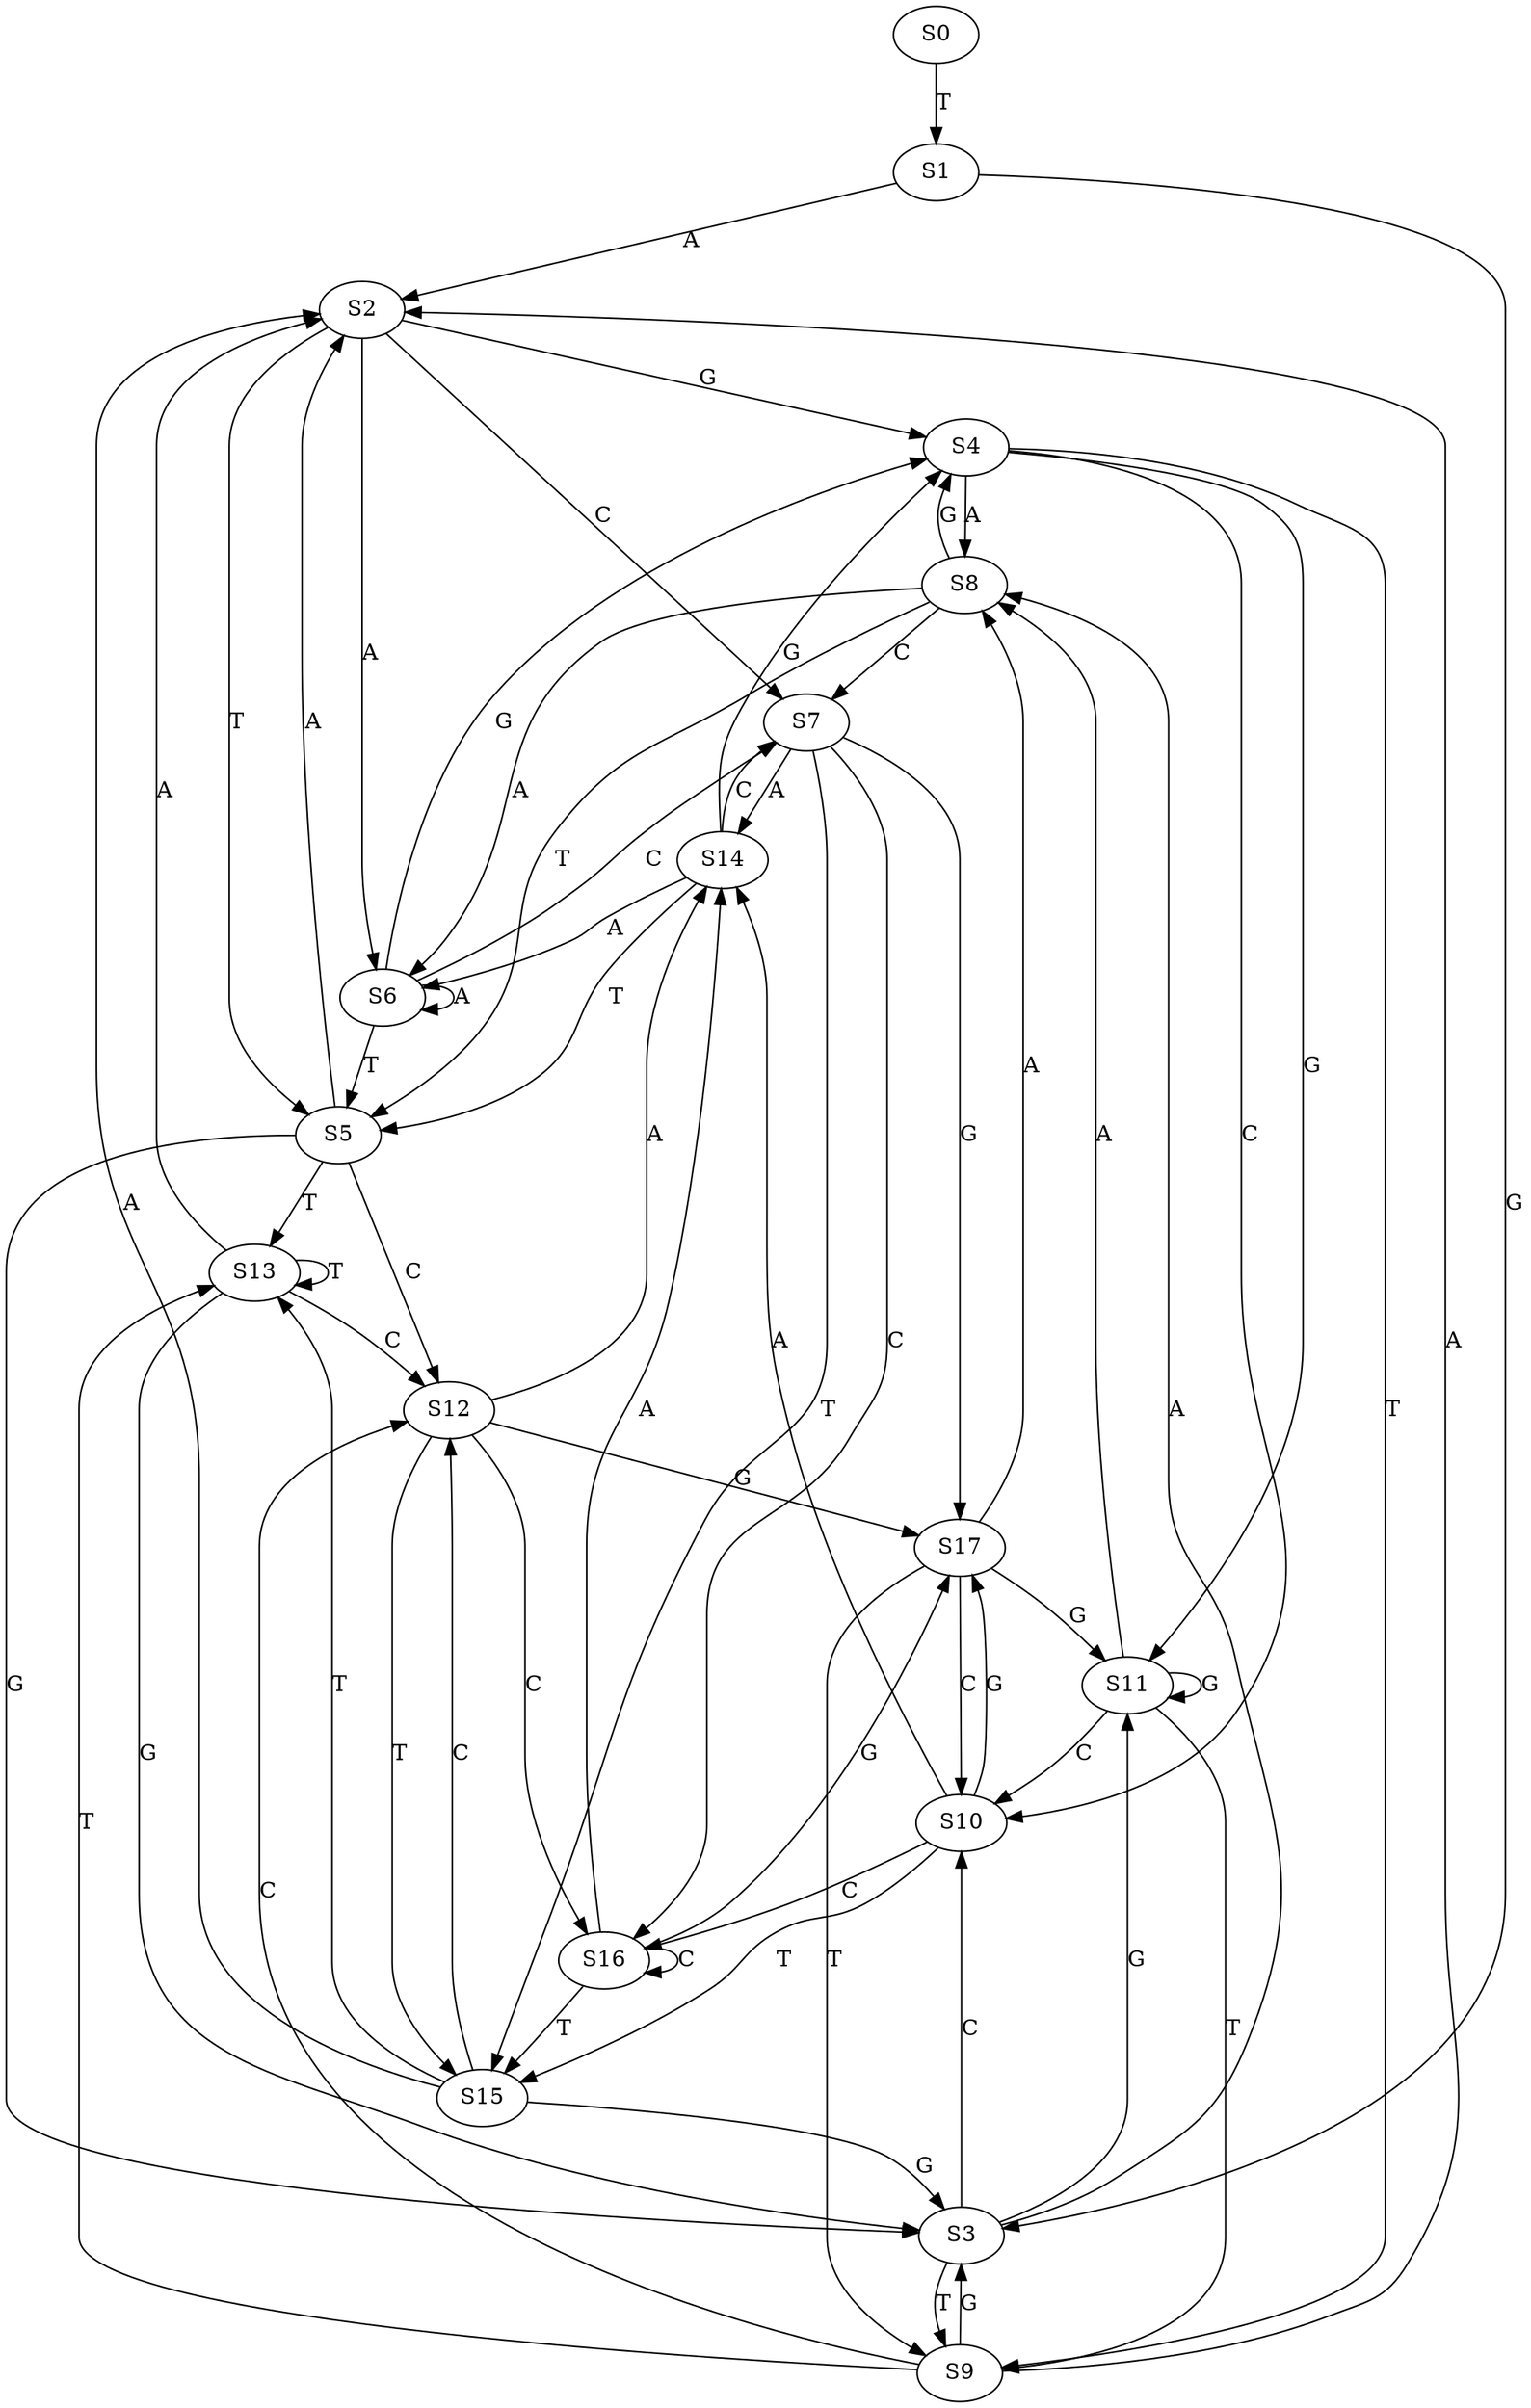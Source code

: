 strict digraph  {
	S0 -> S1 [ label = T ];
	S1 -> S2 [ label = A ];
	S1 -> S3 [ label = G ];
	S2 -> S4 [ label = G ];
	S2 -> S5 [ label = T ];
	S2 -> S6 [ label = A ];
	S2 -> S7 [ label = C ];
	S3 -> S8 [ label = A ];
	S3 -> S9 [ label = T ];
	S3 -> S10 [ label = C ];
	S3 -> S11 [ label = G ];
	S4 -> S9 [ label = T ];
	S4 -> S11 [ label = G ];
	S4 -> S8 [ label = A ];
	S4 -> S10 [ label = C ];
	S5 -> S2 [ label = A ];
	S5 -> S12 [ label = C ];
	S5 -> S13 [ label = T ];
	S5 -> S3 [ label = G ];
	S6 -> S5 [ label = T ];
	S6 -> S7 [ label = C ];
	S6 -> S4 [ label = G ];
	S6 -> S6 [ label = A ];
	S7 -> S14 [ label = A ];
	S7 -> S15 [ label = T ];
	S7 -> S16 [ label = C ];
	S7 -> S17 [ label = G ];
	S8 -> S4 [ label = G ];
	S8 -> S6 [ label = A ];
	S8 -> S7 [ label = C ];
	S8 -> S5 [ label = T ];
	S9 -> S2 [ label = A ];
	S9 -> S12 [ label = C ];
	S9 -> S3 [ label = G ];
	S9 -> S13 [ label = T ];
	S10 -> S16 [ label = C ];
	S10 -> S15 [ label = T ];
	S10 -> S17 [ label = G ];
	S10 -> S14 [ label = A ];
	S11 -> S8 [ label = A ];
	S11 -> S9 [ label = T ];
	S11 -> S11 [ label = G ];
	S11 -> S10 [ label = C ];
	S12 -> S15 [ label = T ];
	S12 -> S17 [ label = G ];
	S12 -> S16 [ label = C ];
	S12 -> S14 [ label = A ];
	S13 -> S12 [ label = C ];
	S13 -> S3 [ label = G ];
	S13 -> S2 [ label = A ];
	S13 -> S13 [ label = T ];
	S14 -> S4 [ label = G ];
	S14 -> S5 [ label = T ];
	S14 -> S7 [ label = C ];
	S14 -> S6 [ label = A ];
	S15 -> S3 [ label = G ];
	S15 -> S12 [ label = C ];
	S15 -> S2 [ label = A ];
	S15 -> S13 [ label = T ];
	S16 -> S17 [ label = G ];
	S16 -> S16 [ label = C ];
	S16 -> S14 [ label = A ];
	S16 -> S15 [ label = T ];
	S17 -> S11 [ label = G ];
	S17 -> S9 [ label = T ];
	S17 -> S8 [ label = A ];
	S17 -> S10 [ label = C ];
}
